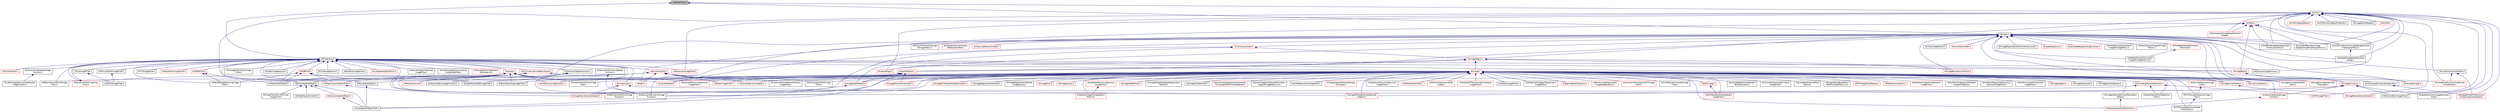 digraph "itkMakeFilled.h"
{
 // LATEX_PDF_SIZE
  edge [fontname="Helvetica",fontsize="10",labelfontname="Helvetica",labelfontsize="10"];
  node [fontname="Helvetica",fontsize="10",shape=record];
  Node1 [label="itkMakeFilled.h",height=0.2,width=0.4,color="black", fillcolor="grey75", style="filled", fontcolor="black",tooltip=" "];
  Node1 -> Node2 [dir="back",color="midnightblue",fontsize="10",style="solid",fontname="Helvetica"];
  Node2 [label="itkFixedArray.h",height=0.2,width=0.4,color="black", fillcolor="white", style="filled",URL="$itkFixedArray_8h.html",tooltip=" "];
  Node2 -> Node3 [dir="back",color="midnightblue",fontsize="10",style="solid",fontname="Helvetica"];
  Node3 [label="itkBSplineControlPointImage\lFilter.h",height=0.2,width=0.4,color="black", fillcolor="white", style="filled",URL="$itkBSplineControlPointImageFilter_8h.html",tooltip=" "];
  Node2 -> Node4 [dir="back",color="midnightblue",fontsize="10",style="solid",fontname="Helvetica"];
  Node4 [label="itkBSplineControlPointImage\lFunction.h",height=0.2,width=0.4,color="black", fillcolor="white", style="filled",URL="$itkBSplineControlPointImageFunction_8h.html",tooltip=" "];
  Node2 -> Node5 [dir="back",color="midnightblue",fontsize="10",style="solid",fontname="Helvetica"];
  Node5 [label="itkBilateralImageFilter.h",height=0.2,width=0.4,color="black", fillcolor="white", style="filled",URL="$itkBilateralImageFilter_8h.html",tooltip=" "];
  Node2 -> Node6 [dir="back",color="midnightblue",fontsize="10",style="solid",fontname="Helvetica"];
  Node6 [label="itkBoxSpatialObject.h",height=0.2,width=0.4,color="black", fillcolor="white", style="filled",URL="$itkBoxSpatialObject_8h.html",tooltip=" "];
  Node6 -> Node7 [dir="back",color="midnightblue",fontsize="10",style="solid",fontname="Helvetica"];
  Node7 [label="itkCastSpatialObjectFilter.h",height=0.2,width=0.4,color="black", fillcolor="white", style="filled",URL="$itkCastSpatialObjectFilter_8h.html",tooltip=" "];
  Node2 -> Node8 [dir="back",color="midnightblue",fontsize="10",style="solid",fontname="Helvetica"];
  Node8 [label="itkChangeInformationImage\lFilter.h",height=0.2,width=0.4,color="black", fillcolor="white", style="filled",URL="$itkChangeInformationImageFilter_8h.html",tooltip=" "];
  Node2 -> Node9 [dir="back",color="midnightblue",fontsize="10",style="solid",fontname="Helvetica"];
  Node9 [label="itkEllipseSpatialObject.h",height=0.2,width=0.4,color="black", fillcolor="white", style="filled",URL="$itkEllipseSpatialObject_8h.html",tooltip=" "];
  Node9 -> Node7 [dir="back",color="midnightblue",fontsize="10",style="solid",fontname="Helvetica"];
  Node9 -> Node10 [dir="back",color="midnightblue",fontsize="10",style="solid",fontname="Helvetica"];
  Node10 [label="itkGaussianSpatialObject.h",height=0.2,width=0.4,color="red", fillcolor="white", style="filled",URL="$itkGaussianSpatialObject_8h.html",tooltip=" "];
  Node10 -> Node7 [dir="back",color="midnightblue",fontsize="10",style="solid",fontname="Helvetica"];
  Node9 -> Node12 [dir="back",color="midnightblue",fontsize="10",style="solid",fontname="Helvetica"];
  Node12 [label="itkHoughTransform2DCircles\lImageFilter.h",height=0.2,width=0.4,color="black", fillcolor="white", style="filled",URL="$itkHoughTransform2DCirclesImageFilter_8h.html",tooltip=" "];
  Node9 -> Node13 [dir="back",color="midnightblue",fontsize="10",style="solid",fontname="Helvetica"];
  Node13 [label="itkMetaEllipseConverter.h",height=0.2,width=0.4,color="black", fillcolor="white", style="filled",URL="$itkMetaEllipseConverter_8h.html",tooltip=" "];
  Node2 -> Node14 [dir="back",color="midnightblue",fontsize="10",style="solid",fontname="Helvetica"];
  Node14 [label="itkFlipImageFilter.h",height=0.2,width=0.4,color="black", fillcolor="white", style="filled",URL="$itkFlipImageFilter_8h.html",tooltip=" "];
  Node14 -> Node15 [dir="back",color="midnightblue",fontsize="10",style="solid",fontname="Helvetica"];
  Node15 [label="itkOrientImageFilter.h",height=0.2,width=0.4,color="black", fillcolor="white", style="filled",URL="$itkOrientImageFilter_8h.html",tooltip=" "];
  Node2 -> Node16 [dir="back",color="midnightblue",fontsize="10",style="solid",fontname="Helvetica"];
  Node16 [label="itkGaborImageSource.h",height=0.2,width=0.4,color="black", fillcolor="white", style="filled",URL="$itkGaborImageSource_8h.html",tooltip=" "];
  Node2 -> Node17 [dir="back",color="midnightblue",fontsize="10",style="solid",fontname="Helvetica"];
  Node17 [label="itkGaussianDerivativeImage\lFunction.h",height=0.2,width=0.4,color="black", fillcolor="white", style="filled",URL="$itkGaussianDerivativeImageFunction_8h.html",tooltip=" "];
  Node2 -> Node18 [dir="back",color="midnightblue",fontsize="10",style="solid",fontname="Helvetica"];
  Node18 [label="itkGaussianDerivativeSpatial\lFunction.h",height=0.2,width=0.4,color="black", fillcolor="white", style="filled",URL="$itkGaussianDerivativeSpatialFunction_8h.html",tooltip=" "];
  Node18 -> Node17 [dir="back",color="midnightblue",fontsize="10",style="solid",fontname="Helvetica"];
  Node2 -> Node19 [dir="back",color="midnightblue",fontsize="10",style="solid",fontname="Helvetica"];
  Node19 [label="itkGaussianImageSource.h",height=0.2,width=0.4,color="black", fillcolor="white", style="filled",URL="$itkGaussianImageSource_8h.html",tooltip=" "];
  Node2 -> Node20 [dir="back",color="midnightblue",fontsize="10",style="solid",fontname="Helvetica"];
  Node20 [label="itkGaussianInterpolateImage\lFunction.h",height=0.2,width=0.4,color="black", fillcolor="white", style="filled",URL="$itkGaussianInterpolateImageFunction_8h.html",tooltip=" "];
  Node20 -> Node21 [dir="back",color="midnightblue",fontsize="10",style="solid",fontname="Helvetica"];
  Node21 [label="itkLabelImageGaussianInterpolate\lImageFunction.h",height=0.2,width=0.4,color="black", fillcolor="white", style="filled",URL="$itkLabelImageGaussianInterpolateImageFunction_8h.html",tooltip=" "];
  Node2 -> Node22 [dir="back",color="midnightblue",fontsize="10",style="solid",fontname="Helvetica"];
  Node22 [label="itkGaussianSpatialFunction.h",height=0.2,width=0.4,color="black", fillcolor="white", style="filled",URL="$itkGaussianSpatialFunction_8h.html",tooltip=" "];
  Node22 -> Node23 [dir="back",color="midnightblue",fontsize="10",style="solid",fontname="Helvetica"];
  Node23 [label="itkGaussianBlurImageFunction.h",height=0.2,width=0.4,color="black", fillcolor="white", style="filled",URL="$itkGaussianBlurImageFunction_8h.html",tooltip=" "];
  Node22 -> Node17 [dir="back",color="midnightblue",fontsize="10",style="solid",fontname="Helvetica"];
  Node2 -> Node24 [dir="back",color="midnightblue",fontsize="10",style="solid",fontname="Helvetica"];
  Node24 [label="itkGridImageSource.h",height=0.2,width=0.4,color="black", fillcolor="white", style="filled",URL="$itkGridImageSource_8h.html",tooltip=" "];
  Node2 -> Node25 [dir="back",color="midnightblue",fontsize="10",style="solid",fontname="Helvetica"];
  Node25 [label="itkImage.h",height=0.2,width=0.4,color="red", fillcolor="white", style="filled",URL="$itkImage_8h.html",tooltip=" "];
  Node25 -> Node26 [dir="back",color="midnightblue",fontsize="10",style="solid",fontname="Helvetica"];
  Node26 [label="itkAdaptiveHistogramEqualization\lImageFilter.h",height=0.2,width=0.4,color="black", fillcolor="white", style="filled",URL="$itkAdaptiveHistogramEqualizationImageFilter_8h.html",tooltip=" "];
  Node25 -> Node27 [dir="back",color="midnightblue",fontsize="10",style="solid",fontname="Helvetica"];
  Node27 [label="itkBSplineBaseTransform.h",height=0.2,width=0.4,color="red", fillcolor="white", style="filled",URL="$itkBSplineBaseTransform_8h.html",tooltip=" "];
  Node25 -> Node4 [dir="back",color="midnightblue",fontsize="10",style="solid",fontname="Helvetica"];
  Node25 -> Node50 [dir="back",color="midnightblue",fontsize="10",style="solid",fontname="Helvetica"];
  Node50 [label="itkBinaryImageToLevelSet\lImageAdaptorBase.h",height=0.2,width=0.4,color="red", fillcolor="white", style="filled",URL="$itkBinaryImageToLevelSetImageAdaptorBase_8h.html",tooltip=" "];
  Node25 -> Node52 [dir="back",color="midnightblue",fontsize="10",style="solid",fontname="Helvetica"];
  Node52 [label="itkBlockMatchingImageFilter.h",height=0.2,width=0.4,color="black", fillcolor="white", style="filled",URL="$itkBlockMatchingImageFilter_8h.html",tooltip=" "];
  Node25 -> Node53 [dir="back",color="midnightblue",fontsize="10",style="solid",fontname="Helvetica"];
  Node53 [label="itkComplexToComplex1DFFTImage\lFilter.h",height=0.2,width=0.4,color="red", fillcolor="white", style="filled",URL="$itkComplexToComplex1DFFTImageFilter_8h.html",tooltip=" "];
  Node25 -> Node56 [dir="back",color="midnightblue",fontsize="10",style="solid",fontname="Helvetica"];
  Node56 [label="itkConfidenceConnectedImage\lFilter.h",height=0.2,width=0.4,color="black", fillcolor="white", style="filled",URL="$itkConfidenceConnectedImageFilter_8h.html",tooltip=" "];
  Node25 -> Node57 [dir="back",color="midnightblue",fontsize="10",style="solid",fontname="Helvetica"];
  Node57 [label="itkConnectedComponentAlgorithm.h",height=0.2,width=0.4,color="black", fillcolor="white", style="filled",URL="$itkConnectedComponentAlgorithm_8h.html",tooltip=" "];
  Node57 -> Node58 [dir="back",color="midnightblue",fontsize="10",style="solid",fontname="Helvetica"];
  Node58 [label="itkShapedFloodFilledFunction\lConditionalConstIterator.h",height=0.2,width=0.4,color="red", fillcolor="white", style="filled",URL="$itkShapedFloodFilledFunctionConditionalConstIterator_8h.html",tooltip=" "];
  Node25 -> Node61 [dir="back",color="midnightblue",fontsize="10",style="solid",fontname="Helvetica"];
  Node61 [label="itkConstNeighborhoodIterator.h",height=0.2,width=0.4,color="red", fillcolor="white", style="filled",URL="$itkConstNeighborhoodIterator_8h.html",tooltip=" "];
  Node61 -> Node157 [dir="back",color="midnightblue",fontsize="10",style="solid",fontname="Helvetica"];
  Node157 [label="itkImageToNeighborhoodSample\lAdaptor.h",height=0.2,width=0.4,color="red", fillcolor="white", style="filled",URL="$itkImageToNeighborhoodSampleAdaptor_8h.html",tooltip=" "];
  Node61 -> Node164 [dir="back",color="midnightblue",fontsize="10",style="solid",fontname="Helvetica"];
  Node164 [label="itkMRFImageFilter.h",height=0.2,width=0.4,color="red", fillcolor="white", style="filled",URL="$itkMRFImageFilter_8h.html",tooltip=" "];
  Node61 -> Node166 [dir="back",color="midnightblue",fontsize="10",style="solid",fontname="Helvetica"];
  Node166 [label="itkMaskFeaturePointSelection\lFilter.h",height=0.2,width=0.4,color="black", fillcolor="white", style="filled",URL="$itkMaskFeaturePointSelectionFilter_8h.html",tooltip=" "];
  Node25 -> Node229 [dir="back",color="midnightblue",fontsize="10",style="solid",fontname="Helvetica"];
  Node229 [label="itkConstNeighborhoodIterator\lWithOnlyIndex.h",height=0.2,width=0.4,color="black", fillcolor="white", style="filled",URL="$itkConstNeighborhoodIteratorWithOnlyIndex_8h.html",tooltip=" "];
  Node25 -> Node230 [dir="back",color="midnightblue",fontsize="10",style="solid",fontname="Helvetica"];
  Node230 [label="itkContourDirectedMeanDistance\lImageFilter.h",height=0.2,width=0.4,color="black", fillcolor="white", style="filled",URL="$itkContourDirectedMeanDistanceImageFilter_8h.html",tooltip=" "];
  Node25 -> Node231 [dir="back",color="midnightblue",fontsize="10",style="solid",fontname="Helvetica"];
  Node231 [label="itkDefaultImageToImageMetric\lTraitsv4.h",height=0.2,width=0.4,color="red", fillcolor="white", style="filled",URL="$itkDefaultImageToImageMetricTraitsv4_8h.html",tooltip=" "];
  Node25 -> Node243 [dir="back",color="midnightblue",fontsize="10",style="solid",fontname="Helvetica"];
  Node243 [label="itkDiscreteGaussianDerivative\lImageFilter.h",height=0.2,width=0.4,color="black", fillcolor="white", style="filled",URL="$itkDiscreteGaussianDerivativeImageFilter_8h.html",tooltip=" "];
  Node25 -> Node244 [dir="back",color="midnightblue",fontsize="10",style="solid",fontname="Helvetica"];
  Node244 [label="itkDiscreteGaussianImage\lFilter.h",height=0.2,width=0.4,color="red", fillcolor="white", style="filled",URL="$itkDiscreteGaussianImageFilter_8h.html",tooltip=" "];
  Node244 -> Node245 [dir="back",color="midnightblue",fontsize="10",style="solid",fontname="Helvetica"];
  Node245 [label="itkFFTDiscreteGaussianImage\lFilter.h",height=0.2,width=0.4,color="black", fillcolor="white", style="filled",URL="$itkFFTDiscreteGaussianImageFilter_8h.html",tooltip=" "];
  Node245 -> Node246 [dir="back",color="midnightblue",fontsize="10",style="solid",fontname="Helvetica"];
  Node246 [label="itkFFTDiscreteGaussianImage\lFilterFactory.h",height=0.2,width=0.4,color="black", fillcolor="white", style="filled",URL="$itkFFTDiscreteGaussianImageFilterFactory_8h.html",tooltip=" "];
  Node25 -> Node248 [dir="back",color="midnightblue",fontsize="10",style="solid",fontname="Helvetica"];
  Node248 [label="itkDisplacementFieldTransform.h",height=0.2,width=0.4,color="red", fillcolor="white", style="filled",URL="$itkDisplacementFieldTransform_8h.html",tooltip=" "];
  Node25 -> Node266 [dir="back",color="midnightblue",fontsize="10",style="solid",fontname="Helvetica"];
  Node266 [label="itkEuclideanDistancePoint\lMetric.h",height=0.2,width=0.4,color="black", fillcolor="white", style="filled",URL="$itkEuclideanDistancePointMetric_8h.html",tooltip=" "];
  Node25 -> Node259 [dir="back",color="midnightblue",fontsize="10",style="solid",fontname="Helvetica"];
  Node259 [label="itkExpectationBasedPoint\lSetToPointSetMetricv4.h",height=0.2,width=0.4,color="black", fillcolor="white", style="filled",URL="$itkExpectationBasedPointSetToPointSetMetricv4_8h.html",tooltip=" "];
  Node25 -> Node245 [dir="back",color="midnightblue",fontsize="10",style="solid",fontname="Helvetica"];
  Node25 -> Node246 [dir="back",color="midnightblue",fontsize="10",style="solid",fontname="Helvetica"];
  Node25 -> Node267 [dir="back",color="midnightblue",fontsize="10",style="solid",fontname="Helvetica"];
  Node267 [label="itkFFTImageFilterFactory.h",height=0.2,width=0.4,color="red", fillcolor="white", style="filled",URL="$itkFFTImageFilterFactory_8h.html",tooltip=" "];
  Node25 -> Node282 [dir="back",color="midnightblue",fontsize="10",style="solid",fontname="Helvetica"];
  Node282 [label="itkFastMarchingTraits.h",height=0.2,width=0.4,color="red", fillcolor="white", style="filled",URL="$itkFastMarchingTraits_8h.html",tooltip=" "];
  Node25 -> Node290 [dir="back",color="midnightblue",fontsize="10",style="solid",fontname="Helvetica"];
  Node290 [label="itkFastMarchingUpwindGradient\lImageFilter.h",height=0.2,width=0.4,color="red", fillcolor="white", style="filled",URL="$itkFastMarchingUpwindGradientImageFilter_8h.html",tooltip=" "];
  Node25 -> Node206 [dir="back",color="midnightblue",fontsize="10",style="solid",fontname="Helvetica"];
  Node206 [label="itkFastMarchingUpwindGradient\lImageFilterBase.h",height=0.2,width=0.4,color="black", fillcolor="white", style="filled",URL="$itkFastMarchingUpwindGradientImageFilterBase_8h.html",tooltip=" "];
  Node25 -> Node292 [dir="back",color="midnightblue",fontsize="10",style="solid",fontname="Helvetica"];
  Node292 [label="itkFlatStructuringElement.h",height=0.2,width=0.4,color="red", fillcolor="white", style="filled",URL="$itkFlatStructuringElement_8h.html",tooltip=" "];
  Node25 -> Node295 [dir="back",color="midnightblue",fontsize="10",style="solid",fontname="Helvetica"];
  Node295 [label="itkFloodFilledFunctionConditional\lConstIterator.h",height=0.2,width=0.4,color="red", fillcolor="white", style="filled",URL="$itkFloodFilledFunctionConditionalConstIterator_8h.html",tooltip=" "];
  Node25 -> Node300 [dir="back",color="midnightblue",fontsize="10",style="solid",fontname="Helvetica"];
  Node300 [label="itkGPUImage.h",height=0.2,width=0.4,color="red", fillcolor="white", style="filled",URL="$itkGPUImage_8h.html",tooltip=" "];
  Node300 -> Node310 [dir="back",color="midnightblue",fontsize="10",style="solid",fontname="Helvetica"];
  Node310 [label="itkGPUNeighborhoodOperator\lImageFilter.h",height=0.2,width=0.4,color="red", fillcolor="white", style="filled",URL="$itkGPUNeighborhoodOperatorImageFilter_8h.html",tooltip=" "];
  Node25 -> Node310 [dir="back",color="midnightblue",fontsize="10",style="solid",fontname="Helvetica"];
  Node25 -> Node17 [dir="back",color="midnightblue",fontsize="10",style="solid",fontname="Helvetica"];
  Node25 -> Node312 [dir="back",color="midnightblue",fontsize="10",style="solid",fontname="Helvetica"];
  Node312 [label="itkGradientMagnitudeRecursive\lGaussianImageFilter.h",height=0.2,width=0.4,color="black", fillcolor="white", style="filled",URL="$itkGradientMagnitudeRecursiveGaussianImageFilter_8h.html",tooltip=" "];
  Node25 -> Node313 [dir="back",color="midnightblue",fontsize="10",style="solid",fontname="Helvetica"];
  Node313 [label="itkGradientRecursiveGaussian\lImageFilter.h",height=0.2,width=0.4,color="red", fillcolor="white", style="filled",URL="$itkGradientRecursiveGaussianImageFilter_8h.html",tooltip=" "];
  Node313 -> Node231 [dir="back",color="midnightblue",fontsize="10",style="solid",fontname="Helvetica"];
  Node25 -> Node323 [dir="back",color="midnightblue",fontsize="10",style="solid",fontname="Helvetica"];
  Node323 [label="itkGradientVectorFlowImage\lFilter.h",height=0.2,width=0.4,color="black", fillcolor="white", style="filled",URL="$itkGradientVectorFlowImageFilter_8h.html",tooltip=" "];
  Node25 -> Node324 [dir="back",color="midnightblue",fontsize="10",style="solid",fontname="Helvetica"];
  Node324 [label="itkHardConnectedComponent\lImageFilter.h",height=0.2,width=0.4,color="black", fillcolor="white", style="filled",URL="$itkHardConnectedComponentImageFilter_8h.html",tooltip=" "];
  Node25 -> Node325 [dir="back",color="midnightblue",fontsize="10",style="solid",fontname="Helvetica"];
  Node325 [label="itkHessianRecursiveGaussian\lImageFilter.h",height=0.2,width=0.4,color="red", fillcolor="white", style="filled",URL="$itkHessianRecursiveGaussianImageFilter_8h.html",tooltip=" "];
  Node25 -> Node327 [dir="back",color="midnightblue",fontsize="10",style="solid",fontname="Helvetica"];
  Node327 [label="itkImageAdaptor.h",height=0.2,width=0.4,color="red", fillcolor="white", style="filled",URL="$itkImageAdaptor_8h.html",tooltip=" "];
  Node25 -> Node354 [dir="back",color="midnightblue",fontsize="10",style="solid",fontname="Helvetica"];
  Node354 [label="itkImageConstIterator.h",height=0.2,width=0.4,color="red", fillcolor="white", style="filled",URL="$itkImageConstIterator_8h.html",tooltip=" "];
  Node354 -> Node400 [dir="back",color="midnightblue",fontsize="10",style="solid",fontname="Helvetica"];
  Node400 [label="itkImageReverseConstIterator.h",height=0.2,width=0.4,color="red", fillcolor="white", style="filled",URL="$itkImageReverseConstIterator_8h.html",tooltip=" "];
  Node25 -> Node401 [dir="back",color="midnightblue",fontsize="10",style="solid",fontname="Helvetica"];
  Node401 [label="itkImageConstIteratorWith\lIndex.h",height=0.2,width=0.4,color="red", fillcolor="white", style="filled",URL="$itkImageConstIteratorWithIndex_8h.html",tooltip=" "];
  Node25 -> Node544 [dir="back",color="midnightblue",fontsize="10",style="solid",fontname="Helvetica"];
  Node544 [label="itkImageConstIteratorWith\lOnlyIndex.h",height=0.2,width=0.4,color="red", fillcolor="white", style="filled",URL="$itkImageConstIteratorWithOnlyIndex_8h.html",tooltip=" "];
  Node25 -> Node547 [dir="back",color="midnightblue",fontsize="10",style="solid",fontname="Helvetica"];
  Node547 [label="itkImageDuplicator.h",height=0.2,width=0.4,color="black", fillcolor="white", style="filled",URL="$itkImageDuplicator_8h.html",tooltip=" "];
  Node25 -> Node548 [dir="back",color="midnightblue",fontsize="10",style="solid",fontname="Helvetica"];
  Node548 [label="itkImageKernelOperator.h",height=0.2,width=0.4,color="black", fillcolor="white", style="filled",URL="$itkImageKernelOperator_8h.html",tooltip=" "];
  Node25 -> Node549 [dir="back",color="midnightblue",fontsize="10",style="solid",fontname="Helvetica"];
  Node549 [label="itkImageMomentsCalculator.h",height=0.2,width=0.4,color="red", fillcolor="white", style="filled",URL="$itkImageMomentsCalculator_8h.html",tooltip=" "];
  Node25 -> Node375 [dir="back",color="midnightblue",fontsize="10",style="solid",fontname="Helvetica"];
  Node375 [label="itkImagePCAShapeModelEstimator.h",height=0.2,width=0.4,color="red", fillcolor="white", style="filled",URL="$itkImagePCAShapeModelEstimator_8h.html",tooltip=" "];
  Node25 -> Node40 [dir="back",color="midnightblue",fontsize="10",style="solid",fontname="Helvetica"];
  Node40 [label="itkImageRegistrationMethod.h",height=0.2,width=0.4,color="black", fillcolor="white", style="filled",URL="$itkImageRegistrationMethod_8h.html",tooltip=" "];
  Node25 -> Node426 [dir="back",color="midnightblue",fontsize="10",style="solid",fontname="Helvetica"];
  Node426 [label="itkImageRegistrationMethod\lImageSource.h",height=0.2,width=0.4,color="black", fillcolor="white", style="filled",URL="$itkImageRegistrationMethodImageSource_8h.html",tooltip=" "];
  Node25 -> Node552 [dir="back",color="midnightblue",fontsize="10",style="solid",fontname="Helvetica"];
  Node552 [label="itkImageSink.h",height=0.2,width=0.4,color="red", fillcolor="white", style="filled",URL="$itkImageSink_8h.html",tooltip=" "];
  Node25 -> Node573 [dir="back",color="midnightblue",fontsize="10",style="solid",fontname="Helvetica"];
  Node573 [label="itkImageSource.h",height=0.2,width=0.4,color="red", fillcolor="white", style="filled",URL="$itkImageSource_8h.html",tooltip=" "];
  Node25 -> Node813 [dir="back",color="midnightblue",fontsize="10",style="solid",fontname="Helvetica"];
  Node813 [label="itkImageSpatialObject.h",height=0.2,width=0.4,color="red", fillcolor="white", style="filled",URL="$itkImageSpatialObject_8h.html",tooltip=" "];
  Node813 -> Node7 [dir="back",color="midnightblue",fontsize="10",style="solid",fontname="Helvetica"];
  Node25 -> Node380 [dir="back",color="midnightblue",fontsize="10",style="solid",fontname="Helvetica"];
  Node380 [label="itkImageToListSampleAdaptor.h",height=0.2,width=0.4,color="red", fillcolor="white", style="filled",URL="$itkImageToListSampleAdaptor_8h.html",tooltip=" "];
  Node25 -> Node157 [dir="back",color="midnightblue",fontsize="10",style="solid",fontname="Helvetica"];
  Node25 -> Node815 [dir="back",color="midnightblue",fontsize="10",style="solid",fontname="Helvetica"];
  Node815 [label="itkImageToPathFilter.h",height=0.2,width=0.4,color="red", fillcolor="white", style="filled",URL="$itkImageToPathFilter_8h.html",tooltip=" "];
  Node25 -> Node816 [dir="back",color="midnightblue",fontsize="10",style="solid",fontname="Helvetica"];
  Node816 [label="itkImageToSpatialObjectRegistration\lMethod.h",height=0.2,width=0.4,color="black", fillcolor="white", style="filled",URL="$itkImageToSpatialObjectRegistrationMethod_8h.html",tooltip=" "];
  Node25 -> Node817 [dir="back",color="midnightblue",fontsize="10",style="solid",fontname="Helvetica"];
  Node817 [label="itkImageToVideoFilter.h",height=0.2,width=0.4,color="black", fillcolor="white", style="filled",URL="$itkImageToVideoFilter_8h.html",tooltip=" "];
  Node25 -> Node818 [dir="back",color="midnightblue",fontsize="10",style="solid",fontname="Helvetica"];
  Node818 [label="itkImageVectorOptimizerParameters\lHelper.h",height=0.2,width=0.4,color="black", fillcolor="white", style="filled",URL="$itkImageVectorOptimizerParametersHelper_8h.html",tooltip=" "];
  Node818 -> Node248 [dir="back",color="midnightblue",fontsize="10",style="solid",fontname="Helvetica"];
  Node25 -> Node819 [dir="back",color="midnightblue",fontsize="10",style="solid",fontname="Helvetica"];
  Node819 [label="itkJointHistogramMutualInformation\lComputeJointPDFThreaderBase.h",height=0.2,width=0.4,color="red", fillcolor="white", style="filled",URL="$itkJointHistogramMutualInformationComputeJointPDFThreaderBase_8h.html",tooltip=" "];
  Node25 -> Node240 [dir="back",color="midnightblue",fontsize="10",style="solid",fontname="Helvetica"];
  Node240 [label="itkJointHistogramMutualInformation\lImageToImageMetricv4.h",height=0.2,width=0.4,color="black", fillcolor="white", style="filled",URL="$itkJointHistogramMutualInformationImageToImageMetricv4_8h.html",tooltip=" "];
  Node25 -> Node387 [dir="back",color="midnightblue",fontsize="10",style="solid",fontname="Helvetica"];
  Node387 [label="itkKLMRegionGrowImageFilter.h",height=0.2,width=0.4,color="black", fillcolor="white", style="filled",URL="$itkKLMRegionGrowImageFilter_8h.html",tooltip=" "];
  Node25 -> Node821 [dir="back",color="midnightblue",fontsize="10",style="solid",fontname="Helvetica"];
  Node821 [label="itkKappaSigmaThresholdImage\lCalculator.h",height=0.2,width=0.4,color="red", fillcolor="white", style="filled",URL="$itkKappaSigmaThresholdImageCalculator_8h.html",tooltip=" "];
  Node25 -> Node732 [dir="back",color="midnightblue",fontsize="10",style="solid",fontname="Helvetica"];
  Node732 [label="itkLabelMapToRGBImageFilter.h",height=0.2,width=0.4,color="black", fillcolor="white", style="filled",URL="$itkLabelMapToRGBImageFilter_8h.html",tooltip=" "];
  Node25 -> Node672 [dir="back",color="midnightblue",fontsize="10",style="solid",fontname="Helvetica"];
  Node672 [label="itkLaplacianRecursiveGaussian\lImageFilter.h",height=0.2,width=0.4,color="black", fillcolor="white", style="filled",URL="$itkLaplacianRecursiveGaussianImageFilter_8h.html",tooltip=" "];
  Node25 -> Node430 [dir="back",color="midnightblue",fontsize="10",style="solid",fontname="Helvetica"];
  Node430 [label="itkLevelSetEvolutionBase.h",height=0.2,width=0.4,color="red", fillcolor="white", style="filled",URL="$itkLevelSetEvolutionBase_8h.html",tooltip=" "];
  Node25 -> Node822 [dir="back",color="midnightblue",fontsize="10",style="solid",fontname="Helvetica"];
  Node822 [label="itkLevelSetNode.h",height=0.2,width=0.4,color="red", fillcolor="white", style="filled",URL="$itkLevelSetNode_8h.html",tooltip=" "];
  Node25 -> Node828 [dir="back",color="midnightblue",fontsize="10",style="solid",fontname="Helvetica"];
  Node828 [label="itkLineConstIterator.h",height=0.2,width=0.4,color="red", fillcolor="white", style="filled",URL="$itkLineConstIterator_8h.html",tooltip=" "];
  Node25 -> Node830 [dir="back",color="midnightblue",fontsize="10",style="solid",fontname="Helvetica"];
  Node830 [label="itkMRASlabIdentifier.h",height=0.2,width=0.4,color="red", fillcolor="white", style="filled",URL="$itkMRASlabIdentifier_8h.html",tooltip=" "];
  Node25 -> Node831 [dir="back",color="midnightblue",fontsize="10",style="solid",fontname="Helvetica"];
  Node831 [label="itkMalcolmSparseLevelSet\lImage.h",height=0.2,width=0.4,color="red", fillcolor="white", style="filled",URL="$itkMalcolmSparseLevelSetImage_8h.html",tooltip=" "];
  Node25 -> Node166 [dir="back",color="midnightblue",fontsize="10",style="solid",fontname="Helvetica"];
  Node25 -> Node737 [dir="back",color="midnightblue",fontsize="10",style="solid",fontname="Helvetica"];
  Node737 [label="itkMaskedFFTNormalizedCorrelation\lImageFilter.h",height=0.2,width=0.4,color="red", fillcolor="white", style="filled",URL="$itkMaskedFFTNormalizedCorrelationImageFilter_8h.html",tooltip=" "];
  Node25 -> Node472 [dir="back",color="midnightblue",fontsize="10",style="solid",fontname="Helvetica"];
  Node472 [label="itkMeanImageFilter.h",height=0.2,width=0.4,color="red", fillcolor="white", style="filled",URL="$itkMeanImageFilter_8h.html",tooltip=" "];
  Node25 -> Node473 [dir="back",color="midnightblue",fontsize="10",style="solid",fontname="Helvetica"];
  Node473 [label="itkMedianImageFilter.h",height=0.2,width=0.4,color="black", fillcolor="white", style="filled",URL="$itkMedianImageFilter_8h.html",tooltip=" "];
  Node25 -> Node392 [dir="back",color="midnightblue",fontsize="10",style="solid",fontname="Helvetica"];
  Node392 [label="itkMultiLabelSTAPLEImage\lFilter.h",height=0.2,width=0.4,color="black", fillcolor="white", style="filled",URL="$itkMultiLabelSTAPLEImageFilter_8h.html",tooltip=" "];
  Node2 -> Node854 [dir="back",color="midnightblue",fontsize="10",style="solid",fontname="Helvetica"];
  Node854 [label="itkImageBase.h",height=0.2,width=0.4,color="red", fillcolor="white", style="filled",URL="$itkImageBase_8h.html",tooltip=" "];
  Node854 -> Node858 [dir="back",color="midnightblue",fontsize="10",style="solid",fontname="Helvetica"];
  Node858 [label="itkImageFunction.h",height=0.2,width=0.4,color="red", fillcolor="white", style="filled",URL="$itkImageFunction_8h.html",tooltip=" "];
  Node858 -> Node4 [dir="back",color="midnightblue",fontsize="10",style="solid",fontname="Helvetica"];
  Node858 -> Node368 [dir="back",color="midnightblue",fontsize="10",style="solid",fontname="Helvetica"];
  Node368 [label="itkBinomialBlurImageFilter.h",height=0.2,width=0.4,color="black", fillcolor="white", style="filled",URL="$itkBinomialBlurImageFilter_8h.html",tooltip=" "];
  Node858 -> Node17 [dir="back",color="midnightblue",fontsize="10",style="solid",fontname="Helvetica"];
  Node858 -> Node394 [dir="back",color="midnightblue",fontsize="10",style="solid",fontname="Helvetica"];
  Node394 [label="itkSpatialFunctionImageEvaluator\lFilter.h",height=0.2,width=0.4,color="black", fillcolor="white", style="filled",URL="$itkSpatialFunctionImageEvaluatorFilter_8h.html",tooltip=" "];
  Node858 -> Node877 [dir="back",color="midnightblue",fontsize="10",style="solid",fontname="Helvetica"];
  Node877 [label="itkVectorInterpolateImage\lFunction.h",height=0.2,width=0.4,color="red", fillcolor="white", style="filled",URL="$itkVectorInterpolateImageFunction_8h.html",tooltip=" "];
  Node877 -> Node248 [dir="back",color="midnightblue",fontsize="10",style="solid",fontname="Helvetica"];
  Node854 -> Node890 [dir="back",color="midnightblue",fontsize="10",style="solid",fontname="Helvetica"];
  Node890 [label="itkLevelSetImage.h",height=0.2,width=0.4,color="red", fillcolor="white", style="filled",URL="$itkLevelSetImage_8h.html",tooltip=" "];
  Node2 -> Node906 [dir="back",color="midnightblue",fontsize="10",style="solid",fontname="Helvetica"];
  Node906 [label="itkLineSpatialObjectPoint.h",height=0.2,width=0.4,color="red", fillcolor="white", style="filled",URL="$itkLineSpatialObjectPoint_8h.html",tooltip=" "];
  Node2 -> Node909 [dir="back",color="midnightblue",fontsize="10",style="solid",fontname="Helvetica"];
  Node909 [label="itkListSample.h",height=0.2,width=0.4,color="red", fillcolor="white", style="filled",URL="$itkListSample_8h.html",tooltip=" "];
  Node909 -> Node380 [dir="back",color="midnightblue",fontsize="10",style="solid",fontname="Helvetica"];
  Node909 -> Node157 [dir="back",color="midnightblue",fontsize="10",style="solid",fontname="Helvetica"];
  Node2 -> Node916 [dir="back",color="midnightblue",fontsize="10",style="solid",fontname="Helvetica"];
  Node916 [label="itkMeshIOTestHelper.h",height=0.2,width=0.4,color="black", fillcolor="white", style="filled",URL="$itkMeshIOTestHelper_8h.html",tooltip=" "];
  Node2 -> Node917 [dir="back",color="midnightblue",fontsize="10",style="solid",fontname="Helvetica"];
  Node917 [label="itkNumericTraits.h",height=0.2,width=0.4,color="red", fillcolor="white", style="filled",URL="$itkNumericTraits_8h.html",tooltip=" "];
  Node917 -> Node230 [dir="back",color="midnightblue",fontsize="10",style="solid",fontname="Helvetica"];
  Node917 -> Node354 [dir="back",color="midnightblue",fontsize="10",style="solid",fontname="Helvetica"];
  Node917 -> Node430 [dir="back",color="midnightblue",fontsize="10",style="solid",fontname="Helvetica"];
  Node917 -> Node472 [dir="back",color="midnightblue",fontsize="10",style="solid",fontname="Helvetica"];
  Node917 -> Node1162 [dir="back",color="midnightblue",fontsize="10",style="solid",fontname="Helvetica"];
  Node1162 [label="itkMeasurementVectorTraits.h",height=0.2,width=0.4,color="red", fillcolor="white", style="filled",URL="$itkMeasurementVectorTraits_8h.html",tooltip=" "];
  Node1162 -> Node380 [dir="back",color="midnightblue",fontsize="10",style="solid",fontname="Helvetica"];
  Node917 -> Node392 [dir="back",color="midnightblue",fontsize="10",style="solid",fontname="Helvetica"];
  Node917 -> Node1407 [dir="back",color="midnightblue",fontsize="10",style="solid",fontname="Helvetica"];
  Node1407 [label="itkNumericTraitsFixedArray\lPixel.h",height=0.2,width=0.4,color="red", fillcolor="white", style="filled",URL="$itkNumericTraitsFixedArrayPixel_8h.html",tooltip=" "];
  Node1407 -> Node2 [dir="back",color="midnightblue",fontsize="10",style="solid",fontname="Helvetica"];
  Node917 -> Node1258 [dir="back",color="midnightblue",fontsize="10",style="solid",fontname="Helvetica"];
  Node1258 [label="itkPath.h",height=0.2,width=0.4,color="red", fillcolor="white", style="filled",URL="$itkPath_8h.html",tooltip=" "];
  Node2 -> Node1407 [dir="back",color="midnightblue",fontsize="10",style="solid",fontname="Helvetica"];
  Node2 -> Node383 [dir="back",color="midnightblue",fontsize="10",style="solid",fontname="Helvetica"];
  Node383 [label="itkOtsuMultipleThresholds\lImageFilter.h",height=0.2,width=0.4,color="black", fillcolor="white", style="filled",URL="$itkOtsuMultipleThresholdsImageFilter_8h.html",tooltip=" "];
  Node2 -> Node159 [dir="back",color="midnightblue",fontsize="10",style="solid",fontname="Helvetica"];
  Node159 [label="itkPatchBasedDenoisingImage\lFilter.h",height=0.2,width=0.4,color="black", fillcolor="white", style="filled",URL="$itkPatchBasedDenoisingImageFilter_8h.html",tooltip=" "];
  Node2 -> Node757 [dir="back",color="midnightblue",fontsize="10",style="solid",fontname="Helvetica"];
  Node757 [label="itkPermuteAxesImageFilter.h",height=0.2,width=0.4,color="black", fillcolor="white", style="filled",URL="$itkPermuteAxesImageFilter_8h.html",tooltip=" "];
  Node757 -> Node15 [dir="back",color="midnightblue",fontsize="10",style="solid",fontname="Helvetica"];
  Node2 -> Node256 [dir="back",color="midnightblue",fontsize="10",style="solid",fontname="Helvetica"];
  Node256 [label="itkPointSetToPointSetMetric\lWithIndexv4.h",height=0.2,width=0.4,color="red", fillcolor="white", style="filled",URL="$itkPointSetToPointSetMetricWithIndexv4_8h.html",tooltip=" "];
  Node2 -> Node1350 [dir="back",color="midnightblue",fontsize="10",style="solid",fontname="Helvetica"];
  Node1350 [label="itkRGBAPixel.h",height=0.2,width=0.4,color="red", fillcolor="white", style="filled",URL="$itkRGBAPixel_8h.html",tooltip=" "];
  Node1350 -> Node916 [dir="back",color="midnightblue",fontsize="10",style="solid",fontname="Helvetica"];
  Node1350 -> Node159 [dir="back",color="midnightblue",fontsize="10",style="solid",fontname="Helvetica"];
  Node2 -> Node1353 [dir="back",color="midnightblue",fontsize="10",style="solid",fontname="Helvetica"];
  Node1353 [label="itkRGBPixel.h",height=0.2,width=0.4,color="red", fillcolor="white", style="filled",URL="$itkRGBPixel_8h.html",tooltip=" "];
  Node1353 -> Node732 [dir="back",color="midnightblue",fontsize="10",style="solid",fontname="Helvetica"];
  Node1353 -> Node1162 [dir="back",color="midnightblue",fontsize="10",style="solid",fontname="Helvetica"];
  Node1353 -> Node916 [dir="back",color="midnightblue",fontsize="10",style="solid",fontname="Helvetica"];
  Node1353 -> Node159 [dir="back",color="midnightblue",fontsize="10",style="solid",fontname="Helvetica"];
  Node2 -> Node393 [dir="back",color="midnightblue",fontsize="10",style="solid",fontname="Helvetica"];
  Node393 [label="itkResampleImageFilter.h",height=0.2,width=0.4,color="red", fillcolor="white", style="filled",URL="$itkResampleImageFilter_8h.html",tooltip=" "];
  Node2 -> Node195 [dir="back",color="midnightblue",fontsize="10",style="solid",fontname="Helvetica"];
  Node195 [label="itkScalarImageToCooccurrence\lListSampleFilter.h",height=0.2,width=0.4,color="black", fillcolor="white", style="filled",URL="$itkScalarImageToCooccurrenceListSampleFilter_8h.html",tooltip=" "];
  Node2 -> Node1291 [dir="back",color="midnightblue",fontsize="10",style="solid",fontname="Helvetica"];
  Node1291 [label="itkSimplexMesh.h",height=0.2,width=0.4,color="red", fillcolor="white", style="filled",URL="$itkSimplexMesh_8h.html",tooltip=" "];
  Node2 -> Node1215 [dir="back",color="midnightblue",fontsize="10",style="solid",fontname="Helvetica"];
  Node1215 [label="itkSymmetricSecondRankTensor.h",height=0.2,width=0.4,color="red", fillcolor="white", style="filled",URL="$itkSymmetricSecondRankTensor_8h.html",tooltip=" "];
  Node1215 -> Node325 [dir="back",color="midnightblue",fontsize="10",style="solid",fontname="Helvetica"];
  Node1215 -> Node916 [dir="back",color="midnightblue",fontsize="10",style="solid",fontname="Helvetica"];
  Node2 -> Node786 [dir="back",color="midnightblue",fontsize="10",style="solid",fontname="Helvetica"];
  Node786 [label="itkTileImageFilter.h",height=0.2,width=0.4,color="black", fillcolor="white", style="filled",URL="$itkTileImageFilter_8h.html",tooltip=" "];
  Node2 -> Node1483 [dir="back",color="midnightblue",fontsize="10",style="solid",fontname="Helvetica"];
  Node1483 [label="itkVector.h",height=0.2,width=0.4,color="red", fillcolor="white", style="filled",URL="$itkVector_8h.html",tooltip=" "];
  Node1483 -> Node3 [dir="back",color="midnightblue",fontsize="10",style="solid",fontname="Helvetica"];
  Node1483 -> Node4 [dir="back",color="midnightblue",fontsize="10",style="solid",fontname="Helvetica"];
  Node1483 -> Node52 [dir="back",color="midnightblue",fontsize="10",style="solid",fontname="Helvetica"];
  Node1483 -> Node1253 [dir="back",color="midnightblue",fontsize="10",style="solid",fontname="Helvetica"];
  Node1253 [label="itkBresenhamLine.h",height=0.2,width=0.4,color="red", fillcolor="white", style="filled",URL="$itkBresenhamLine_8h.html",tooltip=" "];
  Node1483 -> Node292 [dir="back",color="midnightblue",fontsize="10",style="solid",fontname="Helvetica"];
  Node1483 -> Node17 [dir="back",color="midnightblue",fontsize="10",style="solid",fontname="Helvetica"];
  Node1483 -> Node323 [dir="back",color="midnightblue",fontsize="10",style="solid",fontname="Helvetica"];
  Node1483 -> Node822 [dir="back",color="midnightblue",fontsize="10",style="solid",fontname="Helvetica"];
  Node1483 -> Node916 [dir="back",color="midnightblue",fontsize="10",style="solid",fontname="Helvetica"];
  Node1483 -> Node159 [dir="back",color="midnightblue",fontsize="10",style="solid",fontname="Helvetica"];
  Node2 -> Node877 [dir="back",color="midnightblue",fontsize="10",style="solid",fontname="Helvetica"];
  Node2 -> Node799 [dir="back",color="midnightblue",fontsize="10",style="solid",fontname="Helvetica"];
  Node799 [label="itkWarpVectorImageFilter.h",height=0.2,width=0.4,color="red", fillcolor="white", style="filled",URL="$itkWarpVectorImageFilter_8h.html",tooltip=" "];
  Node1 -> Node1252 [dir="back",color="midnightblue",fontsize="10",style="solid",fontname="Helvetica"];
  Node1252 [label="itkIndex.h",height=0.2,width=0.4,color="black", fillcolor="white", style="filled",URL="$itkIndex_8h.html",tooltip=" "];
  Node1252 -> Node1253 [dir="back",color="midnightblue",fontsize="10",style="solid",fontname="Helvetica"];
  Node1252 -> Node1247 [dir="back",color="midnightblue",fontsize="10",style="solid",fontname="Helvetica"];
  Node1247 [label="itkBufferedImageNeighborhood\lPixelAccessPolicy.h",height=0.2,width=0.4,color="black", fillcolor="white", style="filled",URL="$itkBufferedImageNeighborhoodPixelAccessPolicy_8h.html",tooltip=" "];
  Node1252 -> Node1249 [dir="back",color="midnightblue",fontsize="10",style="solid",fontname="Helvetica"];
  Node1249 [label="itkChainCodePath2D.h",height=0.2,width=0.4,color="black", fillcolor="white", style="filled",URL="$itkChainCodePath2D_8h.html",tooltip=" "];
  Node1252 -> Node1254 [dir="back",color="midnightblue",fontsize="10",style="solid",fontname="Helvetica"];
  Node1254 [label="itkConditionalConstIterator.h",height=0.2,width=0.4,color="black", fillcolor="white", style="filled",URL="$itkConditionalConstIterator_8h.html",tooltip=" "];
  Node1254 -> Node295 [dir="back",color="midnightblue",fontsize="10",style="solid",fontname="Helvetica"];
  Node1254 -> Node58 [dir="back",color="midnightblue",fontsize="10",style="solid",fontname="Helvetica"];
  Node1252 -> Node1251 [dir="back",color="midnightblue",fontsize="10",style="solid",fontname="Helvetica"];
  Node1251 [label="itkConstantBoundaryImage\lNeighborhoodPixelAccessPolicy.h",height=0.2,width=0.4,color="black", fillcolor="white", style="filled",URL="$itkConstantBoundaryImageNeighborhoodPixelAccessPolicy_8h.html",tooltip=" "];
  Node1252 -> Node1255 [dir="back",color="midnightblue",fontsize="10",style="solid",fontname="Helvetica"];
  Node1255 [label="itkContinuousIndex.h",height=0.2,width=0.4,color="red", fillcolor="white", style="filled",URL="$itkContinuousIndex_8h.html",tooltip=" "];
  Node1255 -> Node17 [dir="back",color="midnightblue",fontsize="10",style="solid",fontname="Helvetica"];
  Node1255 -> Node989 [dir="back",color="midnightblue",fontsize="10",style="solid",fontname="Helvetica"];
  Node989 [label="itkImageRegion.h",height=0.2,width=0.4,color="red", fillcolor="white", style="filled",URL="$itkImageRegion_8h.html",tooltip=" "];
  Node989 -> Node25 [dir="back",color="midnightblue",fontsize="10",style="solid",fontname="Helvetica"];
  Node989 -> Node854 [dir="back",color="midnightblue",fontsize="10",style="solid",fontname="Helvetica"];
  Node989 -> Node990 [dir="back",color="midnightblue",fontsize="10",style="solid",fontname="Helvetica"];
  Node990 [label="itkImageBoundaryCondition.h",height=0.2,width=0.4,color="red", fillcolor="white", style="filled",URL="$itkImageBoundaryCondition_8h.html",tooltip=" "];
  Node989 -> Node1078 [dir="back",color="midnightblue",fontsize="10",style="solid",fontname="Helvetica"];
  Node1078 [label="itkIndexRange.h",height=0.2,width=0.4,color="red", fillcolor="white", style="filled",URL="$itkIndexRange_8h.html",tooltip=" "];
  Node989 -> Node1083 [dir="back",color="midnightblue",fontsize="10",style="solid",fontname="Helvetica"];
  Node1083 [label="itkSpatialObject.h",height=0.2,width=0.4,color="red", fillcolor="white", style="filled",URL="$itkSpatialObject_8h.html",tooltip=" "];
  Node1083 -> Node6 [dir="back",color="midnightblue",fontsize="10",style="solid",fontname="Helvetica"];
  Node1083 -> Node7 [dir="back",color="midnightblue",fontsize="10",style="solid",fontname="Helvetica"];
  Node1083 -> Node9 [dir="back",color="midnightblue",fontsize="10",style="solid",fontname="Helvetica"];
  Node1083 -> Node549 [dir="back",color="midnightblue",fontsize="10",style="solid",fontname="Helvetica"];
  Node1083 -> Node813 [dir="back",color="midnightblue",fontsize="10",style="solid",fontname="Helvetica"];
  Node1255 -> Node813 [dir="back",color="midnightblue",fontsize="10",style="solid",fontname="Helvetica"];
  Node1252 -> Node897 [dir="back",color="midnightblue",fontsize="10",style="solid",fontname="Helvetica"];
  Node897 [label="itkFourierSeriesPath.h",height=0.2,width=0.4,color="red", fillcolor="white", style="filled",URL="$itkFourierSeriesPath_8h.html",tooltip=" "];
  Node1252 -> Node990 [dir="back",color="midnightblue",fontsize="10",style="solid",fontname="Helvetica"];
  Node1252 -> Node354 [dir="back",color="midnightblue",fontsize="10",style="solid",fontname="Helvetica"];
  Node1252 -> Node401 [dir="back",color="midnightblue",fontsize="10",style="solid",fontname="Helvetica"];
  Node1252 -> Node544 [dir="back",color="midnightblue",fontsize="10",style="solid",fontname="Helvetica"];
  Node1252 -> Node858 [dir="back",color="midnightblue",fontsize="10",style="solid",fontname="Helvetica"];
  Node1252 -> Node1053 [dir="back",color="midnightblue",fontsize="10",style="solid",fontname="Helvetica"];
  Node1053 [label="itkImageRegionSplitterMultidimensional.h",height=0.2,width=0.4,color="black", fillcolor="white", style="filled",URL="$itkImageRegionSplitterMultidimensional_8h.html",tooltip=" "];
  Node1252 -> Node1078 [dir="back",color="midnightblue",fontsize="10",style="solid",fontname="Helvetica"];
  Node1252 -> Node1256 [dir="back",color="midnightblue",fontsize="10",style="solid",fontname="Helvetica"];
  Node1256 [label="itkLabelObjectLine.h",height=0.2,width=0.4,color="red", fillcolor="white", style="filled",URL="$itkLabelObjectLine_8h.html",tooltip=" "];
  Node1252 -> Node890 [dir="back",color="midnightblue",fontsize="10",style="solid",fontname="Helvetica"];
  Node1252 -> Node824 [dir="back",color="midnightblue",fontsize="10",style="solid",fontname="Helvetica"];
  Node824 [label="itkLevelSetNeighborhoodExtractor.h",height=0.2,width=0.4,color="red", fillcolor="white", style="filled",URL="$itkLevelSetNeighborhoodExtractor_8h.html",tooltip=" "];
  Node1252 -> Node822 [dir="back",color="midnightblue",fontsize="10",style="solid",fontname="Helvetica"];
  Node1252 -> Node828 [dir="back",color="midnightblue",fontsize="10",style="solid",fontname="Helvetica"];
  Node1252 -> Node43 [dir="back",color="midnightblue",fontsize="10",style="solid",fontname="Helvetica"];
  Node43 [label="itkMattesMutualInformation\lImageToImageMetric.h",height=0.2,width=0.4,color="black", fillcolor="white", style="filled",URL="$itkMattesMutualInformationImageToImageMetric_8h.html",tooltip=" "];
  Node1252 -> Node241 [dir="back",color="midnightblue",fontsize="10",style="solid",fontname="Helvetica"];
  Node241 [label="itkMattesMutualInformation\lImageToImageMetricv4.h",height=0.2,width=0.4,color="black", fillcolor="white", style="filled",URL="$itkMattesMutualInformationImageToImageMetricv4_8h.html",tooltip=" "];
  Node1252 -> Node45 [dir="back",color="midnightblue",fontsize="10",style="solid",fontname="Helvetica"];
  Node45 [label="itkMeanSquaresImageToImage\lMetric.h",height=0.2,width=0.4,color="black", fillcolor="white", style="filled",URL="$itkMeanSquaresImageToImageMetric_8h.html",tooltip=" "];
  Node1252 -> Node48 [dir="back",color="midnightblue",fontsize="10",style="solid",fontname="Helvetica"];
  Node48 [label="itkMutualInformationImage\lToImageMetric.h",height=0.2,width=0.4,color="black", fillcolor="white", style="filled",URL="$itkMutualInformationImageToImageMetric_8h.html",tooltip=" "];
  Node1252 -> Node899 [dir="back",color="midnightblue",fontsize="10",style="solid",fontname="Helvetica"];
  Node899 [label="itkOrthogonallyCorrected2\lDParametricPath.h",height=0.2,width=0.4,color="red", fillcolor="white", style="filled",URL="$itkOrthogonallyCorrected2DParametricPath_8h.html",tooltip=" "];
  Node1252 -> Node1258 [dir="back",color="midnightblue",fontsize="10",style="solid",fontname="Helvetica"];
  Node1252 -> Node901 [dir="back",color="midnightblue",fontsize="10",style="solid",fontname="Helvetica"];
  Node901 [label="itkPolyLineParametricPath.h",height=0.2,width=0.4,color="red", fillcolor="white", style="filled",URL="$itkPolyLineParametricPath_8h.html",tooltip=" "];
  Node1252 -> Node1264 [dir="back",color="midnightblue",fontsize="10",style="solid",fontname="Helvetica"];
  Node1264 [label="itkShapedImageNeighborhood\lRange.h",height=0.2,width=0.4,color="black", fillcolor="white", style="filled",URL="$itkShapedImageNeighborhoodRange_8h.html",tooltip=" "];
  Node1252 -> Node1083 [dir="back",color="midnightblue",fontsize="10",style="solid",fontname="Helvetica"];
  Node1252 -> Node1074 [dir="back",color="midnightblue",fontsize="10",style="solid",fontname="Helvetica"];
  Node1074 [label="itkThreadedIndexedContainer\lPartitioner.h",height=0.2,width=0.4,color="red", fillcolor="white", style="filled",URL="$itkThreadedIndexedContainerPartitioner_8h.html",tooltip=" "];
  Node1074 -> Node241 [dir="back",color="midnightblue",fontsize="10",style="solid",fontname="Helvetica"];
  Node1252 -> Node1265 [dir="back",color="midnightblue",fontsize="10",style="solid",fontname="Helvetica"];
  Node1265 [label="itkZeroFluxNeumannImageNeighborhood\lPixelAccessPolicy.h",height=0.2,width=0.4,color="black", fillcolor="white", style="filled",URL="$itkZeroFluxNeumannImageNeighborhoodPixelAccessPolicy_8h.html",tooltip=" "];
  Node1265 -> Node1264 [dir="back",color="midnightblue",fontsize="10",style="solid",fontname="Helvetica"];
  Node1 -> Node1488 [dir="back",color="midnightblue",fontsize="10",style="solid",fontname="Helvetica"];
  Node1488 [label="itkSize.h",height=0.2,width=0.4,color="black", fillcolor="white", style="filled",URL="$itkSize_8h.html",tooltip=" "];
  Node1488 -> Node368 [dir="back",color="midnightblue",fontsize="10",style="solid",fontname="Helvetica"];
  Node1488 -> Node1247 [dir="back",color="midnightblue",fontsize="10",style="solid",fontname="Helvetica"];
  Node1488 -> Node1489 [dir="back",color="midnightblue",fontsize="10",style="solid",fontname="Helvetica"];
  Node1489 [label="itkCSVFileReaderBase.h",height=0.2,width=0.4,color="red", fillcolor="white", style="filled",URL="$itkCSVFileReaderBase_8h.html",tooltip=" "];
  Node1488 -> Node1122 [dir="back",color="midnightblue",fontsize="10",style="solid",fontname="Helvetica"];
  Node1122 [label="itkCSVNumericObjectFileWriter.h",height=0.2,width=0.4,color="black", fillcolor="white", style="filled",URL="$itkCSVNumericObjectFileWriter_8h.html",tooltip=" "];
  Node1488 -> Node1251 [dir="back",color="midnightblue",fontsize="10",style="solid",fontname="Helvetica"];
  Node1488 -> Node295 [dir="back",color="midnightblue",fontsize="10",style="solid",fontname="Helvetica"];
  Node1488 -> Node19 [dir="back",color="midnightblue",fontsize="10",style="solid",fontname="Helvetica"];
  Node1488 -> Node989 [dir="back",color="midnightblue",fontsize="10",style="solid",fontname="Helvetica"];
  Node1488 -> Node400 [dir="back",color="midnightblue",fontsize="10",style="solid",fontname="Helvetica"];
  Node1488 -> Node579 [dir="back",color="midnightblue",fontsize="10",style="solid",fontname="Helvetica"];
  Node579 [label="itkImageSeriesReader.h",height=0.2,width=0.4,color="black", fillcolor="white", style="filled",URL="$itkImageSeriesReader_8h.html",tooltip=" "];
  Node1488 -> Node1078 [dir="back",color="midnightblue",fontsize="10",style="solid",fontname="Helvetica"];
  Node1488 -> Node1173 [dir="back",color="midnightblue",fontsize="10",style="solid",fontname="Helvetica"];
  Node1173 [label="itkKdTree.h",height=0.2,width=0.4,color="red", fillcolor="white", style="filled",URL="$itkKdTree_8h.html",tooltip=" "];
  Node1488 -> Node164 [dir="back",color="midnightblue",fontsize="10",style="solid",fontname="Helvetica"];
  Node1488 -> Node1162 [dir="back",color="midnightblue",fontsize="10",style="solid",fontname="Helvetica"];
  Node1488 -> Node1246 [dir="back",color="midnightblue",fontsize="10",style="solid",fontname="Helvetica"];
  Node1246 [label="itkOffset.h",height=0.2,width=0.4,color="red", fillcolor="white", style="filled",URL="$itkOffset_8h.html",tooltip=" "];
  Node1246 -> Node1247 [dir="back",color="midnightblue",fontsize="10",style="solid",fontname="Helvetica"];
  Node1246 -> Node1251 [dir="back",color="midnightblue",fontsize="10",style="solid",fontname="Helvetica"];
  Node1246 -> Node17 [dir="back",color="midnightblue",fontsize="10",style="solid",fontname="Helvetica"];
  Node1246 -> Node854 [dir="back",color="midnightblue",fontsize="10",style="solid",fontname="Helvetica"];
  Node1246 -> Node1252 [dir="back",color="midnightblue",fontsize="10",style="solid",fontname="Helvetica"];
  Node1246 -> Node1278 [dir="back",color="midnightblue",fontsize="10",style="solid",fontname="Helvetica"];
  Node1278 [label="itkRectangularImageNeighborhood\lShape.h",height=0.2,width=0.4,color="red", fillcolor="white", style="filled",URL="$itkRectangularImageNeighborhoodShape_8h.html",tooltip=" "];
  Node1246 -> Node1265 [dir="back",color="midnightblue",fontsize="10",style="solid",fontname="Helvetica"];
  Node1488 -> Node1278 [dir="back",color="midnightblue",fontsize="10",style="solid",fontname="Helvetica"];
  Node1488 -> Node393 [dir="back",color="midnightblue",fontsize="10",style="solid",fontname="Helvetica"];
  Node1488 -> Node58 [dir="back",color="midnightblue",fontsize="10",style="solid",fontname="Helvetica"];
  Node1488 -> Node1264 [dir="back",color="midnightblue",fontsize="10",style="solid",fontname="Helvetica"];
  Node1488 -> Node394 [dir="back",color="midnightblue",fontsize="10",style="solid",fontname="Helvetica"];
  Node1488 -> Node1265 [dir="back",color="midnightblue",fontsize="10",style="solid",fontname="Helvetica"];
}
